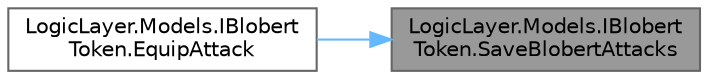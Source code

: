 digraph "LogicLayer.Models.IBlobertToken.SaveBlobertAttacks"
{
 // LATEX_PDF_SIZE
  bgcolor="transparent";
  edge [fontname=Helvetica,fontsize=10,labelfontname=Helvetica,labelfontsize=10];
  node [fontname=Helvetica,fontsize=10,shape=box,height=0.2,width=0.4];
  rankdir="RL";
  Node1 [id="Node000001",label="LogicLayer.Models.IBlobert\lToken.SaveBlobertAttacks",height=0.2,width=0.4,color="gray40", fillcolor="grey60", style="filled", fontcolor="black",tooltip="Saves the specified attack to the Blobert equipped attacks."];
  Node1 -> Node2 [id="edge1_Node000001_Node000002",dir="back",color="steelblue1",style="solid",tooltip=" "];
  Node2 [id="Node000002",label="LogicLayer.Models.IBlobert\lToken.EquipAttack",height=0.2,width=0.4,color="grey40", fillcolor="white", style="filled",URL="$interface_logic_layer_1_1_models_1_1_i_blobert_token.html#ad9ad3d93c5622d1e838c867559459523",tooltip="Attempts to equip the specified attack to the Blobert."];
}
